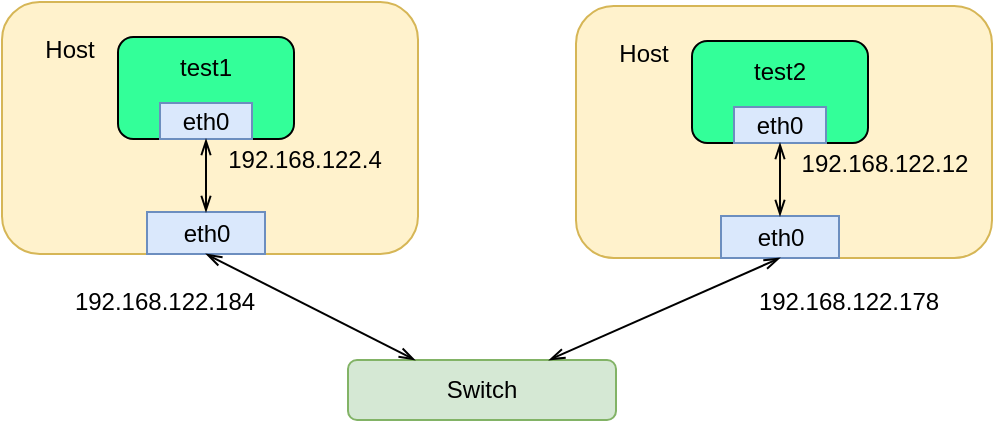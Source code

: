 <mxfile version="12.5.5" type="github">
  <diagram id="l8n8HB8UaulwXfO8ayx4" name="Page-1">
    <mxGraphModel dx="589" dy="289" grid="0" gridSize="10" guides="1" tooltips="1" connect="1" arrows="1" fold="1" page="1" pageScale="1" pageWidth="827" pageHeight="1169" math="0" shadow="0">
      <root>
        <mxCell id="0"/>
        <mxCell id="1" parent="0"/>
        <mxCell id="RJtu888N6699BQny4DWT-1" value="" style="rounded=1;whiteSpace=wrap;html=1;fillColor=#fff2cc;strokeColor=#d6b656;" vertex="1" parent="1">
          <mxGeometry x="137" y="81" width="208" height="126" as="geometry"/>
        </mxCell>
        <mxCell id="RJtu888N6699BQny4DWT-2" value="" style="rounded=1;whiteSpace=wrap;html=1;fillColor=#33FF99;" vertex="1" parent="1">
          <mxGeometry x="195" y="98.5" width="88" height="51" as="geometry"/>
        </mxCell>
        <mxCell id="RJtu888N6699BQny4DWT-3" value="eth0" style="rounded=0;whiteSpace=wrap;html=1;fillColor=#dae8fc;strokeColor=#6c8ebf;" vertex="1" parent="1">
          <mxGeometry x="216" y="131.5" width="46" height="18" as="geometry"/>
        </mxCell>
        <mxCell id="RJtu888N6699BQny4DWT-4" value="eth0" style="rounded=0;whiteSpace=wrap;html=1;fillColor=#dae8fc;strokeColor=#6c8ebf;" vertex="1" parent="1">
          <mxGeometry x="209.5" y="186" width="59" height="21" as="geometry"/>
        </mxCell>
        <mxCell id="RJtu888N6699BQny4DWT-5" value="Switch" style="rounded=1;whiteSpace=wrap;html=1;fillColor=#d5e8d4;strokeColor=#82b366;" vertex="1" parent="1">
          <mxGeometry x="310" y="260" width="134" height="30" as="geometry"/>
        </mxCell>
        <mxCell id="RJtu888N6699BQny4DWT-6" value="test1" style="text;html=1;strokeColor=none;fillColor=none;align=center;verticalAlign=middle;whiteSpace=wrap;rounded=0;" vertex="1" parent="1">
          <mxGeometry x="219" y="104" width="40" height="20" as="geometry"/>
        </mxCell>
        <mxCell id="RJtu888N6699BQny4DWT-7" value="" style="endArrow=openThin;startArrow=openThin;html=1;entryX=0.5;entryY=1;entryDx=0;entryDy=0;exitX=0.5;exitY=0;exitDx=0;exitDy=0;startFill=0;endFill=0;rounded=1;" edge="1" parent="1" source="RJtu888N6699BQny4DWT-4" target="RJtu888N6699BQny4DWT-3">
          <mxGeometry width="50" height="50" relative="1" as="geometry">
            <mxPoint x="151" y="374" as="sourcePoint"/>
            <mxPoint x="201" y="324" as="targetPoint"/>
          </mxGeometry>
        </mxCell>
        <mxCell id="RJtu888N6699BQny4DWT-8" value="Host" style="text;html=1;strokeColor=none;fillColor=none;align=center;verticalAlign=middle;whiteSpace=wrap;rounded=0;" vertex="1" parent="1">
          <mxGeometry x="151" y="95" width="40" height="20" as="geometry"/>
        </mxCell>
        <mxCell id="RJtu888N6699BQny4DWT-9" value="192.168.122.4" style="text;html=1;strokeColor=none;fillColor=none;align=center;verticalAlign=middle;whiteSpace=wrap;rounded=0;" vertex="1" parent="1">
          <mxGeometry x="247" y="149.5" width="83" height="20" as="geometry"/>
        </mxCell>
        <mxCell id="RJtu888N6699BQny4DWT-10" value="" style="rounded=1;whiteSpace=wrap;html=1;fillColor=#fff2cc;strokeColor=#d6b656;" vertex="1" parent="1">
          <mxGeometry x="424" y="83" width="208" height="126" as="geometry"/>
        </mxCell>
        <mxCell id="RJtu888N6699BQny4DWT-11" value="" style="rounded=1;whiteSpace=wrap;html=1;fillColor=#33FF99;" vertex="1" parent="1">
          <mxGeometry x="482" y="100.5" width="88" height="51" as="geometry"/>
        </mxCell>
        <mxCell id="RJtu888N6699BQny4DWT-12" value="eth0" style="rounded=0;whiteSpace=wrap;html=1;fillColor=#dae8fc;strokeColor=#6c8ebf;" vertex="1" parent="1">
          <mxGeometry x="503" y="133.5" width="46" height="18" as="geometry"/>
        </mxCell>
        <mxCell id="RJtu888N6699BQny4DWT-13" value="eth0" style="rounded=0;whiteSpace=wrap;html=1;fillColor=#dae8fc;strokeColor=#6c8ebf;" vertex="1" parent="1">
          <mxGeometry x="496.5" y="188" width="59" height="21" as="geometry"/>
        </mxCell>
        <mxCell id="RJtu888N6699BQny4DWT-14" value="test2" style="text;html=1;strokeColor=none;fillColor=none;align=center;verticalAlign=middle;whiteSpace=wrap;rounded=0;" vertex="1" parent="1">
          <mxGeometry x="506" y="106" width="40" height="20" as="geometry"/>
        </mxCell>
        <mxCell id="RJtu888N6699BQny4DWT-15" value="" style="endArrow=openThin;startArrow=openThin;html=1;entryX=0.5;entryY=1;entryDx=0;entryDy=0;exitX=0.5;exitY=0;exitDx=0;exitDy=0;startFill=0;endFill=0;rounded=1;" edge="1" parent="1" source="RJtu888N6699BQny4DWT-13" target="RJtu888N6699BQny4DWT-12">
          <mxGeometry width="50" height="50" relative="1" as="geometry">
            <mxPoint x="438" y="376" as="sourcePoint"/>
            <mxPoint x="488" y="326" as="targetPoint"/>
          </mxGeometry>
        </mxCell>
        <mxCell id="RJtu888N6699BQny4DWT-16" value="Host" style="text;html=1;strokeColor=none;fillColor=none;align=center;verticalAlign=middle;whiteSpace=wrap;rounded=0;" vertex="1" parent="1">
          <mxGeometry x="438" y="97" width="40" height="20" as="geometry"/>
        </mxCell>
        <mxCell id="RJtu888N6699BQny4DWT-17" value="192.168.122.12" style="text;html=1;strokeColor=none;fillColor=none;align=center;verticalAlign=middle;whiteSpace=wrap;rounded=0;" vertex="1" parent="1">
          <mxGeometry x="534" y="151.5" width="89" height="20" as="geometry"/>
        </mxCell>
        <mxCell id="RJtu888N6699BQny4DWT-19" value="" style="endArrow=openThin;startArrow=openThin;html=1;entryX=0.5;entryY=1;entryDx=0;entryDy=0;exitX=0.25;exitY=0;exitDx=0;exitDy=0;startFill=0;endFill=0;" edge="1" parent="1" source="RJtu888N6699BQny4DWT-5" target="RJtu888N6699BQny4DWT-4">
          <mxGeometry width="50" height="50" relative="1" as="geometry">
            <mxPoint x="137" y="361" as="sourcePoint"/>
            <mxPoint x="187" y="311" as="targetPoint"/>
          </mxGeometry>
        </mxCell>
        <mxCell id="RJtu888N6699BQny4DWT-20" value="" style="endArrow=openThin;startArrow=openThin;html=1;entryX=0.75;entryY=0;entryDx=0;entryDy=0;exitX=0.5;exitY=1;exitDx=0;exitDy=0;startFill=0;endFill=0;" edge="1" parent="1" source="RJtu888N6699BQny4DWT-13" target="RJtu888N6699BQny4DWT-5">
          <mxGeometry width="50" height="50" relative="1" as="geometry">
            <mxPoint x="357.5" y="270" as="sourcePoint"/>
            <mxPoint x="249.0" y="217" as="targetPoint"/>
          </mxGeometry>
        </mxCell>
        <mxCell id="RJtu888N6699BQny4DWT-21" value="192.168.122.184" style="text;html=1;strokeColor=none;fillColor=none;align=center;verticalAlign=middle;whiteSpace=wrap;rounded=0;" vertex="1" parent="1">
          <mxGeometry x="172" y="221" width="93" height="20" as="geometry"/>
        </mxCell>
        <mxCell id="RJtu888N6699BQny4DWT-22" value="192.168.122.178" style="text;html=1;strokeColor=none;fillColor=none;align=center;verticalAlign=middle;whiteSpace=wrap;rounded=0;" vertex="1" parent="1">
          <mxGeometry x="516" y="221" width="89" height="20" as="geometry"/>
        </mxCell>
      </root>
    </mxGraphModel>
  </diagram>
</mxfile>

